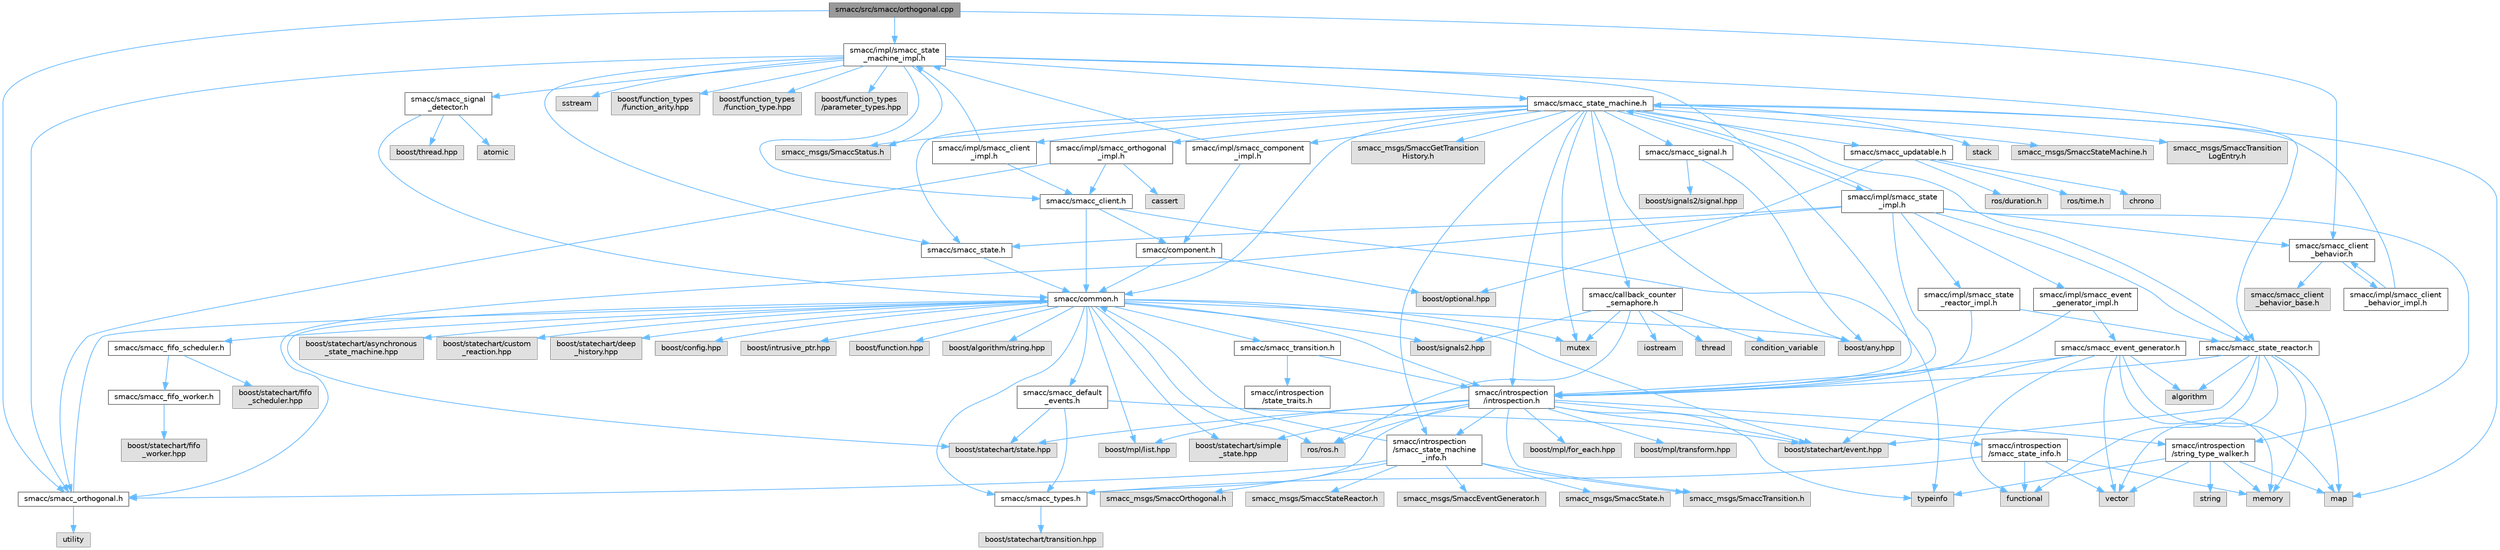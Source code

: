 digraph "smacc/src/smacc/orthogonal.cpp"
{
 // LATEX_PDF_SIZE
  bgcolor="transparent";
  edge [fontname=Helvetica,fontsize=10,labelfontname=Helvetica,labelfontsize=10];
  node [fontname=Helvetica,fontsize=10,shape=box,height=0.2,width=0.4];
  Node1 [label="smacc/src/smacc/orthogonal.cpp",height=0.2,width=0.4,color="gray40", fillcolor="grey60", style="filled", fontcolor="black",tooltip=" "];
  Node1 -> Node2 [color="steelblue1",style="solid"];
  Node2 [label="smacc/impl/smacc_state\l_machine_impl.h",height=0.2,width=0.4,color="grey40", fillcolor="white", style="filled",URL="$smacc__state__machine__impl_8h.html",tooltip=" "];
  Node2 -> Node3 [color="steelblue1",style="solid"];
  Node3 [label="smacc/smacc_state_machine.h",height=0.2,width=0.4,color="grey40", fillcolor="white", style="filled",URL="$smacc__state__machine_8h.html",tooltip=" "];
  Node3 -> Node4 [color="steelblue1",style="solid"];
  Node4 [label="boost/any.hpp",height=0.2,width=0.4,color="grey60", fillcolor="#E0E0E0", style="filled",tooltip=" "];
  Node3 -> Node5 [color="steelblue1",style="solid"];
  Node5 [label="map",height=0.2,width=0.4,color="grey60", fillcolor="#E0E0E0", style="filled",tooltip=" "];
  Node3 -> Node6 [color="steelblue1",style="solid"];
  Node6 [label="mutex",height=0.2,width=0.4,color="grey60", fillcolor="#E0E0E0", style="filled",tooltip=" "];
  Node3 -> Node7 [color="steelblue1",style="solid"];
  Node7 [label="stack",height=0.2,width=0.4,color="grey60", fillcolor="#E0E0E0", style="filled",tooltip=" "];
  Node3 -> Node8 [color="steelblue1",style="solid"];
  Node8 [label="smacc/common.h",height=0.2,width=0.4,color="grey40", fillcolor="white", style="filled",URL="$common_8h.html",tooltip=" "];
  Node8 -> Node9 [color="steelblue1",style="solid"];
  Node9 [label="boost/statechart/state.hpp",height=0.2,width=0.4,color="grey60", fillcolor="#E0E0E0", style="filled",tooltip=" "];
  Node8 -> Node10 [color="steelblue1",style="solid"];
  Node10 [label="boost/statechart/simple\l_state.hpp",height=0.2,width=0.4,color="grey60", fillcolor="#E0E0E0", style="filled",tooltip=" "];
  Node8 -> Node11 [color="steelblue1",style="solid"];
  Node11 [label="boost/statechart/event.hpp",height=0.2,width=0.4,color="grey60", fillcolor="#E0E0E0", style="filled",tooltip=" "];
  Node8 -> Node12 [color="steelblue1",style="solid"];
  Node12 [label="boost/statechart/asynchronous\l_state_machine.hpp",height=0.2,width=0.4,color="grey60", fillcolor="#E0E0E0", style="filled",tooltip=" "];
  Node8 -> Node13 [color="steelblue1",style="solid"];
  Node13 [label="boost/statechart/custom\l_reaction.hpp",height=0.2,width=0.4,color="grey60", fillcolor="#E0E0E0", style="filled",tooltip=" "];
  Node8 -> Node14 [color="steelblue1",style="solid"];
  Node14 [label="boost/statechart/deep\l_history.hpp",height=0.2,width=0.4,color="grey60", fillcolor="#E0E0E0", style="filled",tooltip=" "];
  Node8 -> Node15 [color="steelblue1",style="solid"];
  Node15 [label="boost/config.hpp",height=0.2,width=0.4,color="grey60", fillcolor="#E0E0E0", style="filled",tooltip=" "];
  Node8 -> Node16 [color="steelblue1",style="solid"];
  Node16 [label="boost/intrusive_ptr.hpp",height=0.2,width=0.4,color="grey60", fillcolor="#E0E0E0", style="filled",tooltip=" "];
  Node8 -> Node17 [color="steelblue1",style="solid"];
  Node17 [label="boost/function.hpp",height=0.2,width=0.4,color="grey60", fillcolor="#E0E0E0", style="filled",tooltip=" "];
  Node8 -> Node18 [color="steelblue1",style="solid"];
  Node18 [label="boost/signals2.hpp",height=0.2,width=0.4,color="grey60", fillcolor="#E0E0E0", style="filled",tooltip=" "];
  Node8 -> Node19 [color="steelblue1",style="solid"];
  Node19 [label="boost/mpl/list.hpp",height=0.2,width=0.4,color="grey60", fillcolor="#E0E0E0", style="filled",tooltip=" "];
  Node8 -> Node4 [color="steelblue1",style="solid"];
  Node8 -> Node20 [color="steelblue1",style="solid"];
  Node20 [label="boost/algorithm/string.hpp",height=0.2,width=0.4,color="grey60", fillcolor="#E0E0E0", style="filled",tooltip=" "];
  Node8 -> Node6 [color="steelblue1",style="solid"];
  Node8 -> Node21 [color="steelblue1",style="solid"];
  Node21 [label="ros/ros.h",height=0.2,width=0.4,color="grey60", fillcolor="#E0E0E0", style="filled",tooltip=" "];
  Node8 -> Node22 [color="steelblue1",style="solid"];
  Node22 [label="smacc/smacc_fifo_scheduler.h",height=0.2,width=0.4,color="grey40", fillcolor="white", style="filled",URL="$smacc__fifo__scheduler_8h.html",tooltip=" "];
  Node22 -> Node23 [color="steelblue1",style="solid"];
  Node23 [label="boost/statechart/fifo\l_scheduler.hpp",height=0.2,width=0.4,color="grey60", fillcolor="#E0E0E0", style="filled",tooltip=" "];
  Node22 -> Node24 [color="steelblue1",style="solid"];
  Node24 [label="smacc/smacc_fifo_worker.h",height=0.2,width=0.4,color="grey40", fillcolor="white", style="filled",URL="$smacc__fifo__worker_8h.html",tooltip=" "];
  Node24 -> Node25 [color="steelblue1",style="solid"];
  Node25 [label="boost/statechart/fifo\l_worker.hpp",height=0.2,width=0.4,color="grey60", fillcolor="#E0E0E0", style="filled",tooltip=" "];
  Node8 -> Node26 [color="steelblue1",style="solid"];
  Node26 [label="smacc/smacc_types.h",height=0.2,width=0.4,color="grey40", fillcolor="white", style="filled",URL="$smacc__types_8h.html",tooltip=" "];
  Node26 -> Node27 [color="steelblue1",style="solid"];
  Node27 [label="boost/statechart/transition.hpp",height=0.2,width=0.4,color="grey60", fillcolor="#E0E0E0", style="filled",tooltip=" "];
  Node8 -> Node28 [color="steelblue1",style="solid"];
  Node28 [label="smacc/introspection\l/introspection.h",height=0.2,width=0.4,color="grey40", fillcolor="white", style="filled",URL="$introspection_8h.html",tooltip=" "];
  Node28 -> Node9 [color="steelblue1",style="solid"];
  Node28 -> Node10 [color="steelblue1",style="solid"];
  Node28 -> Node11 [color="steelblue1",style="solid"];
  Node28 -> Node21 [color="steelblue1",style="solid"];
  Node28 -> Node29 [color="steelblue1",style="solid"];
  Node29 [label="typeinfo",height=0.2,width=0.4,color="grey60", fillcolor="#E0E0E0", style="filled",tooltip=" "];
  Node28 -> Node19 [color="steelblue1",style="solid"];
  Node28 -> Node30 [color="steelblue1",style="solid"];
  Node30 [label="boost/mpl/for_each.hpp",height=0.2,width=0.4,color="grey60", fillcolor="#E0E0E0", style="filled",tooltip=" "];
  Node28 -> Node31 [color="steelblue1",style="solid"];
  Node31 [label="boost/mpl/transform.hpp",height=0.2,width=0.4,color="grey60", fillcolor="#E0E0E0", style="filled",tooltip=" "];
  Node28 -> Node26 [color="steelblue1",style="solid"];
  Node28 -> Node32 [color="steelblue1",style="solid"];
  Node32 [label="smacc/introspection\l/string_type_walker.h",height=0.2,width=0.4,color="grey40", fillcolor="white", style="filled",URL="$string__type__walker_8h.html",tooltip=" "];
  Node32 -> Node33 [color="steelblue1",style="solid"];
  Node33 [label="string",height=0.2,width=0.4,color="grey60", fillcolor="#E0E0E0", style="filled",tooltip=" "];
  Node32 -> Node34 [color="steelblue1",style="solid"];
  Node34 [label="memory",height=0.2,width=0.4,color="grey60", fillcolor="#E0E0E0", style="filled",tooltip=" "];
  Node32 -> Node35 [color="steelblue1",style="solid"];
  Node35 [label="vector",height=0.2,width=0.4,color="grey60", fillcolor="#E0E0E0", style="filled",tooltip=" "];
  Node32 -> Node29 [color="steelblue1",style="solid"];
  Node32 -> Node5 [color="steelblue1",style="solid"];
  Node28 -> Node36 [color="steelblue1",style="solid"];
  Node36 [label="smacc/introspection\l/smacc_state_info.h",height=0.2,width=0.4,color="grey40", fillcolor="white", style="filled",URL="$smacc__state__info_8h.html",tooltip=" "];
  Node36 -> Node34 [color="steelblue1",style="solid"];
  Node36 -> Node37 [color="steelblue1",style="solid"];
  Node37 [label="functional",height=0.2,width=0.4,color="grey60", fillcolor="#E0E0E0", style="filled",tooltip=" "];
  Node36 -> Node35 [color="steelblue1",style="solid"];
  Node36 -> Node26 [color="steelblue1",style="solid"];
  Node28 -> Node38 [color="steelblue1",style="solid"];
  Node38 [label="smacc_msgs/SmaccTransition.h",height=0.2,width=0.4,color="grey60", fillcolor="#E0E0E0", style="filled",tooltip=" "];
  Node28 -> Node39 [color="steelblue1",style="solid"];
  Node39 [label="smacc/introspection\l/smacc_state_machine\l_info.h",height=0.2,width=0.4,color="grey40", fillcolor="white", style="filled",URL="$smacc__state__machine__info_8h.html",tooltip=" "];
  Node39 -> Node8 [color="steelblue1",style="solid"];
  Node39 -> Node40 [color="steelblue1",style="solid"];
  Node40 [label="smacc/smacc_orthogonal.h",height=0.2,width=0.4,color="grey40", fillcolor="white", style="filled",URL="$smacc__orthogonal_8h.html",tooltip=" "];
  Node40 -> Node8 [color="steelblue1",style="solid"];
  Node40 -> Node41 [color="steelblue1",style="solid"];
  Node41 [label="utility",height=0.2,width=0.4,color="grey60", fillcolor="#E0E0E0", style="filled",tooltip=" "];
  Node39 -> Node42 [color="steelblue1",style="solid"];
  Node42 [label="smacc_msgs/SmaccState.h",height=0.2,width=0.4,color="grey60", fillcolor="#E0E0E0", style="filled",tooltip=" "];
  Node39 -> Node38 [color="steelblue1",style="solid"];
  Node39 -> Node43 [color="steelblue1",style="solid"];
  Node43 [label="smacc_msgs/SmaccOrthogonal.h",height=0.2,width=0.4,color="grey60", fillcolor="#E0E0E0", style="filled",tooltip=" "];
  Node39 -> Node44 [color="steelblue1",style="solid"];
  Node44 [label="smacc_msgs/SmaccStateReactor.h",height=0.2,width=0.4,color="grey60", fillcolor="#E0E0E0", style="filled",tooltip=" "];
  Node39 -> Node45 [color="steelblue1",style="solid"];
  Node45 [label="smacc_msgs/SmaccEventGenerator.h",height=0.2,width=0.4,color="grey60", fillcolor="#E0E0E0", style="filled",tooltip=" "];
  Node8 -> Node46 [color="steelblue1",style="solid"];
  Node46 [label="smacc/smacc_default\l_events.h",height=0.2,width=0.4,color="grey40", fillcolor="white", style="filled",URL="$smacc__default__events_8h.html",tooltip=" "];
  Node46 -> Node9 [color="steelblue1",style="solid"];
  Node46 -> Node11 [color="steelblue1",style="solid"];
  Node46 -> Node26 [color="steelblue1",style="solid"];
  Node8 -> Node47 [color="steelblue1",style="solid"];
  Node47 [label="smacc/smacc_transition.h",height=0.2,width=0.4,color="grey40", fillcolor="white", style="filled",URL="$smacc__transition_8h.html",tooltip=" "];
  Node47 -> Node28 [color="steelblue1",style="solid"];
  Node47 -> Node48 [color="steelblue1",style="solid"];
  Node48 [label="smacc/introspection\l/state_traits.h",height=0.2,width=0.4,color="grey40", fillcolor="white", style="filled",URL="$state__traits_8h.html",tooltip=" "];
  Node3 -> Node28 [color="steelblue1",style="solid"];
  Node3 -> Node39 [color="steelblue1",style="solid"];
  Node3 -> Node49 [color="steelblue1",style="solid"];
  Node49 [label="smacc/smacc_updatable.h",height=0.2,width=0.4,color="grey40", fillcolor="white", style="filled",URL="$smacc__updatable_8h.html",tooltip=" "];
  Node49 -> Node50 [color="steelblue1",style="solid"];
  Node50 [label="chrono",height=0.2,width=0.4,color="grey60", fillcolor="#E0E0E0", style="filled",tooltip=" "];
  Node49 -> Node51 [color="steelblue1",style="solid"];
  Node51 [label="boost/optional.hpp",height=0.2,width=0.4,color="grey60", fillcolor="#E0E0E0", style="filled",tooltip=" "];
  Node49 -> Node52 [color="steelblue1",style="solid"];
  Node52 [label="ros/duration.h",height=0.2,width=0.4,color="grey60", fillcolor="#E0E0E0", style="filled",tooltip=" "];
  Node49 -> Node53 [color="steelblue1",style="solid"];
  Node53 [label="ros/time.h",height=0.2,width=0.4,color="grey60", fillcolor="#E0E0E0", style="filled",tooltip=" "];
  Node3 -> Node54 [color="steelblue1",style="solid"];
  Node54 [label="smacc/smacc_signal.h",height=0.2,width=0.4,color="grey40", fillcolor="white", style="filled",URL="$smacc__signal_8h.html",tooltip=" "];
  Node54 -> Node55 [color="steelblue1",style="solid"];
  Node55 [label="boost/signals2/signal.hpp",height=0.2,width=0.4,color="grey60", fillcolor="#E0E0E0", style="filled",tooltip=" "];
  Node54 -> Node4 [color="steelblue1",style="solid"];
  Node3 -> Node56 [color="steelblue1",style="solid"];
  Node56 [label="smacc_msgs/SmaccStateMachine.h",height=0.2,width=0.4,color="grey60", fillcolor="#E0E0E0", style="filled",tooltip=" "];
  Node3 -> Node57 [color="steelblue1",style="solid"];
  Node57 [label="smacc_msgs/SmaccTransition\lLogEntry.h",height=0.2,width=0.4,color="grey60", fillcolor="#E0E0E0", style="filled",tooltip=" "];
  Node3 -> Node58 [color="steelblue1",style="solid"];
  Node58 [label="smacc_msgs/SmaccStatus.h",height=0.2,width=0.4,color="grey60", fillcolor="#E0E0E0", style="filled",tooltip=" "];
  Node3 -> Node59 [color="steelblue1",style="solid"];
  Node59 [label="smacc_msgs/SmaccGetTransition\lHistory.h",height=0.2,width=0.4,color="grey60", fillcolor="#E0E0E0", style="filled",tooltip=" "];
  Node3 -> Node60 [color="steelblue1",style="solid"];
  Node60 [label="smacc/smacc_state.h",height=0.2,width=0.4,color="grey40", fillcolor="white", style="filled",URL="$smacc__state_8h.html",tooltip=" "];
  Node60 -> Node8 [color="steelblue1",style="solid"];
  Node3 -> Node61 [color="steelblue1",style="solid"];
  Node61 [label="smacc/smacc_state_reactor.h",height=0.2,width=0.4,color="grey40", fillcolor="white", style="filled",URL="$smacc__state__reactor_8h.html",tooltip=" "];
  Node61 -> Node37 [color="steelblue1",style="solid"];
  Node61 -> Node34 [color="steelblue1",style="solid"];
  Node61 -> Node35 [color="steelblue1",style="solid"];
  Node61 -> Node62 [color="steelblue1",style="solid"];
  Node62 [label="algorithm",height=0.2,width=0.4,color="grey60", fillcolor="#E0E0E0", style="filled",tooltip=" "];
  Node61 -> Node28 [color="steelblue1",style="solid"];
  Node61 -> Node11 [color="steelblue1",style="solid"];
  Node61 -> Node5 [color="steelblue1",style="solid"];
  Node3 -> Node63 [color="steelblue1",style="solid"];
  Node63 [label="smacc/callback_counter\l_semaphore.h",height=0.2,width=0.4,color="grey40", fillcolor="white", style="filled",URL="$callback__counter__semaphore_8h.html",tooltip=" "];
  Node63 -> Node64 [color="steelblue1",style="solid"];
  Node64 [label="iostream",height=0.2,width=0.4,color="grey60", fillcolor="#E0E0E0", style="filled",tooltip=" "];
  Node63 -> Node18 [color="steelblue1",style="solid"];
  Node63 -> Node65 [color="steelblue1",style="solid"];
  Node65 [label="thread",height=0.2,width=0.4,color="grey60", fillcolor="#E0E0E0", style="filled",tooltip=" "];
  Node63 -> Node66 [color="steelblue1",style="solid"];
  Node66 [label="condition_variable",height=0.2,width=0.4,color="grey60", fillcolor="#E0E0E0", style="filled",tooltip=" "];
  Node63 -> Node6 [color="steelblue1",style="solid"];
  Node63 -> Node21 [color="steelblue1",style="solid"];
  Node3 -> Node67 [color="steelblue1",style="solid"];
  Node67 [label="smacc/impl/smacc_state\l_impl.h",height=0.2,width=0.4,color="grey40", fillcolor="white", style="filled",URL="$smacc__state__impl_8h.html",tooltip=" "];
  Node67 -> Node60 [color="steelblue1",style="solid"];
  Node67 -> Node40 [color="steelblue1",style="solid"];
  Node67 -> Node68 [color="steelblue1",style="solid"];
  Node68 [label="smacc/smacc_client\l_behavior.h",height=0.2,width=0.4,color="grey40", fillcolor="white", style="filled",URL="$smacc__client__behavior_8h.html",tooltip=" "];
  Node68 -> Node69 [color="steelblue1",style="solid"];
  Node69 [label="smacc/smacc_client\l_behavior_base.h",height=0.2,width=0.4,color="grey60", fillcolor="#E0E0E0", style="filled",tooltip=" "];
  Node68 -> Node70 [color="steelblue1",style="solid"];
  Node70 [label="smacc/impl/smacc_client\l_behavior_impl.h",height=0.2,width=0.4,color="grey40", fillcolor="white", style="filled",URL="$smacc__client__behavior__impl_8h.html",tooltip=" "];
  Node70 -> Node68 [color="steelblue1",style="solid"];
  Node70 -> Node3 [color="steelblue1",style="solid"];
  Node67 -> Node28 [color="steelblue1",style="solid"];
  Node67 -> Node61 [color="steelblue1",style="solid"];
  Node67 -> Node32 [color="steelblue1",style="solid"];
  Node67 -> Node3 [color="steelblue1",style="solid"];
  Node67 -> Node71 [color="steelblue1",style="solid"];
  Node71 [label="smacc/impl/smacc_state\l_reactor_impl.h",height=0.2,width=0.4,color="grey40", fillcolor="white", style="filled",URL="$smacc__state__reactor__impl_8h.html",tooltip=" "];
  Node71 -> Node61 [color="steelblue1",style="solid"];
  Node71 -> Node28 [color="steelblue1",style="solid"];
  Node67 -> Node72 [color="steelblue1",style="solid"];
  Node72 [label="smacc/impl/smacc_event\l_generator_impl.h",height=0.2,width=0.4,color="grey40", fillcolor="white", style="filled",URL="$smacc__event__generator__impl_8h.html",tooltip=" "];
  Node72 -> Node73 [color="steelblue1",style="solid"];
  Node73 [label="smacc/smacc_event_generator.h",height=0.2,width=0.4,color="grey40", fillcolor="white", style="filled",URL="$smacc__event__generator_8h.html",tooltip=" "];
  Node73 -> Node37 [color="steelblue1",style="solid"];
  Node73 -> Node34 [color="steelblue1",style="solid"];
  Node73 -> Node35 [color="steelblue1",style="solid"];
  Node73 -> Node62 [color="steelblue1",style="solid"];
  Node73 -> Node28 [color="steelblue1",style="solid"];
  Node73 -> Node11 [color="steelblue1",style="solid"];
  Node73 -> Node5 [color="steelblue1",style="solid"];
  Node72 -> Node28 [color="steelblue1",style="solid"];
  Node3 -> Node74 [color="steelblue1",style="solid"];
  Node74 [label="smacc/impl/smacc_client\l_impl.h",height=0.2,width=0.4,color="grey40", fillcolor="white", style="filled",URL="$smacc__client__impl_8h.html",tooltip=" "];
  Node74 -> Node75 [color="steelblue1",style="solid"];
  Node75 [label="smacc/smacc_client.h",height=0.2,width=0.4,color="grey40", fillcolor="white", style="filled",URL="$smacc__client_8h.html",tooltip=" "];
  Node75 -> Node8 [color="steelblue1",style="solid"];
  Node75 -> Node76 [color="steelblue1",style="solid"];
  Node76 [label="smacc/component.h",height=0.2,width=0.4,color="grey40", fillcolor="white", style="filled",URL="$component_8h.html",tooltip=" "];
  Node76 -> Node8 [color="steelblue1",style="solid"];
  Node76 -> Node51 [color="steelblue1",style="solid"];
  Node75 -> Node29 [color="steelblue1",style="solid"];
  Node74 -> Node2 [color="steelblue1",style="solid"];
  Node3 -> Node77 [color="steelblue1",style="solid"];
  Node77 [label="smacc/impl/smacc_component\l_impl.h",height=0.2,width=0.4,color="grey40", fillcolor="white", style="filled",URL="$smacc__component__impl_8h.html",tooltip=" "];
  Node77 -> Node76 [color="steelblue1",style="solid"];
  Node77 -> Node2 [color="steelblue1",style="solid"];
  Node3 -> Node78 [color="steelblue1",style="solid"];
  Node78 [label="smacc/impl/smacc_orthogonal\l_impl.h",height=0.2,width=0.4,color="grey40", fillcolor="white", style="filled",URL="$smacc__orthogonal__impl_8h.html",tooltip=" "];
  Node78 -> Node40 [color="steelblue1",style="solid"];
  Node78 -> Node75 [color="steelblue1",style="solid"];
  Node78 -> Node79 [color="steelblue1",style="solid"];
  Node79 [label="cassert",height=0.2,width=0.4,color="grey60", fillcolor="#E0E0E0", style="filled",tooltip=" "];
  Node2 -> Node75 [color="steelblue1",style="solid"];
  Node2 -> Node40 [color="steelblue1",style="solid"];
  Node2 -> Node60 [color="steelblue1",style="solid"];
  Node2 -> Node28 [color="steelblue1",style="solid"];
  Node2 -> Node80 [color="steelblue1",style="solid"];
  Node80 [label="smacc/smacc_signal\l_detector.h",height=0.2,width=0.4,color="grey40", fillcolor="white", style="filled",URL="$smacc__signal__detector_8h.html",tooltip=" "];
  Node80 -> Node81 [color="steelblue1",style="solid"];
  Node81 [label="boost/thread.hpp",height=0.2,width=0.4,color="grey60", fillcolor="#E0E0E0", style="filled",tooltip=" "];
  Node80 -> Node8 [color="steelblue1",style="solid"];
  Node80 -> Node82 [color="steelblue1",style="solid"];
  Node82 [label="atomic",height=0.2,width=0.4,color="grey60", fillcolor="#E0E0E0", style="filled",tooltip=" "];
  Node2 -> Node61 [color="steelblue1",style="solid"];
  Node2 -> Node58 [color="steelblue1",style="solid"];
  Node2 -> Node83 [color="steelblue1",style="solid"];
  Node83 [label="sstream",height=0.2,width=0.4,color="grey60", fillcolor="#E0E0E0", style="filled",tooltip=" "];
  Node2 -> Node84 [color="steelblue1",style="solid"];
  Node84 [label="boost/function_types\l/function_arity.hpp",height=0.2,width=0.4,color="grey60", fillcolor="#E0E0E0", style="filled",tooltip=" "];
  Node2 -> Node85 [color="steelblue1",style="solid"];
  Node85 [label="boost/function_types\l/function_type.hpp",height=0.2,width=0.4,color="grey60", fillcolor="#E0E0E0", style="filled",tooltip=" "];
  Node2 -> Node86 [color="steelblue1",style="solid"];
  Node86 [label="boost/function_types\l/parameter_types.hpp",height=0.2,width=0.4,color="grey60", fillcolor="#E0E0E0", style="filled",tooltip=" "];
  Node1 -> Node68 [color="steelblue1",style="solid"];
  Node1 -> Node40 [color="steelblue1",style="solid"];
}
